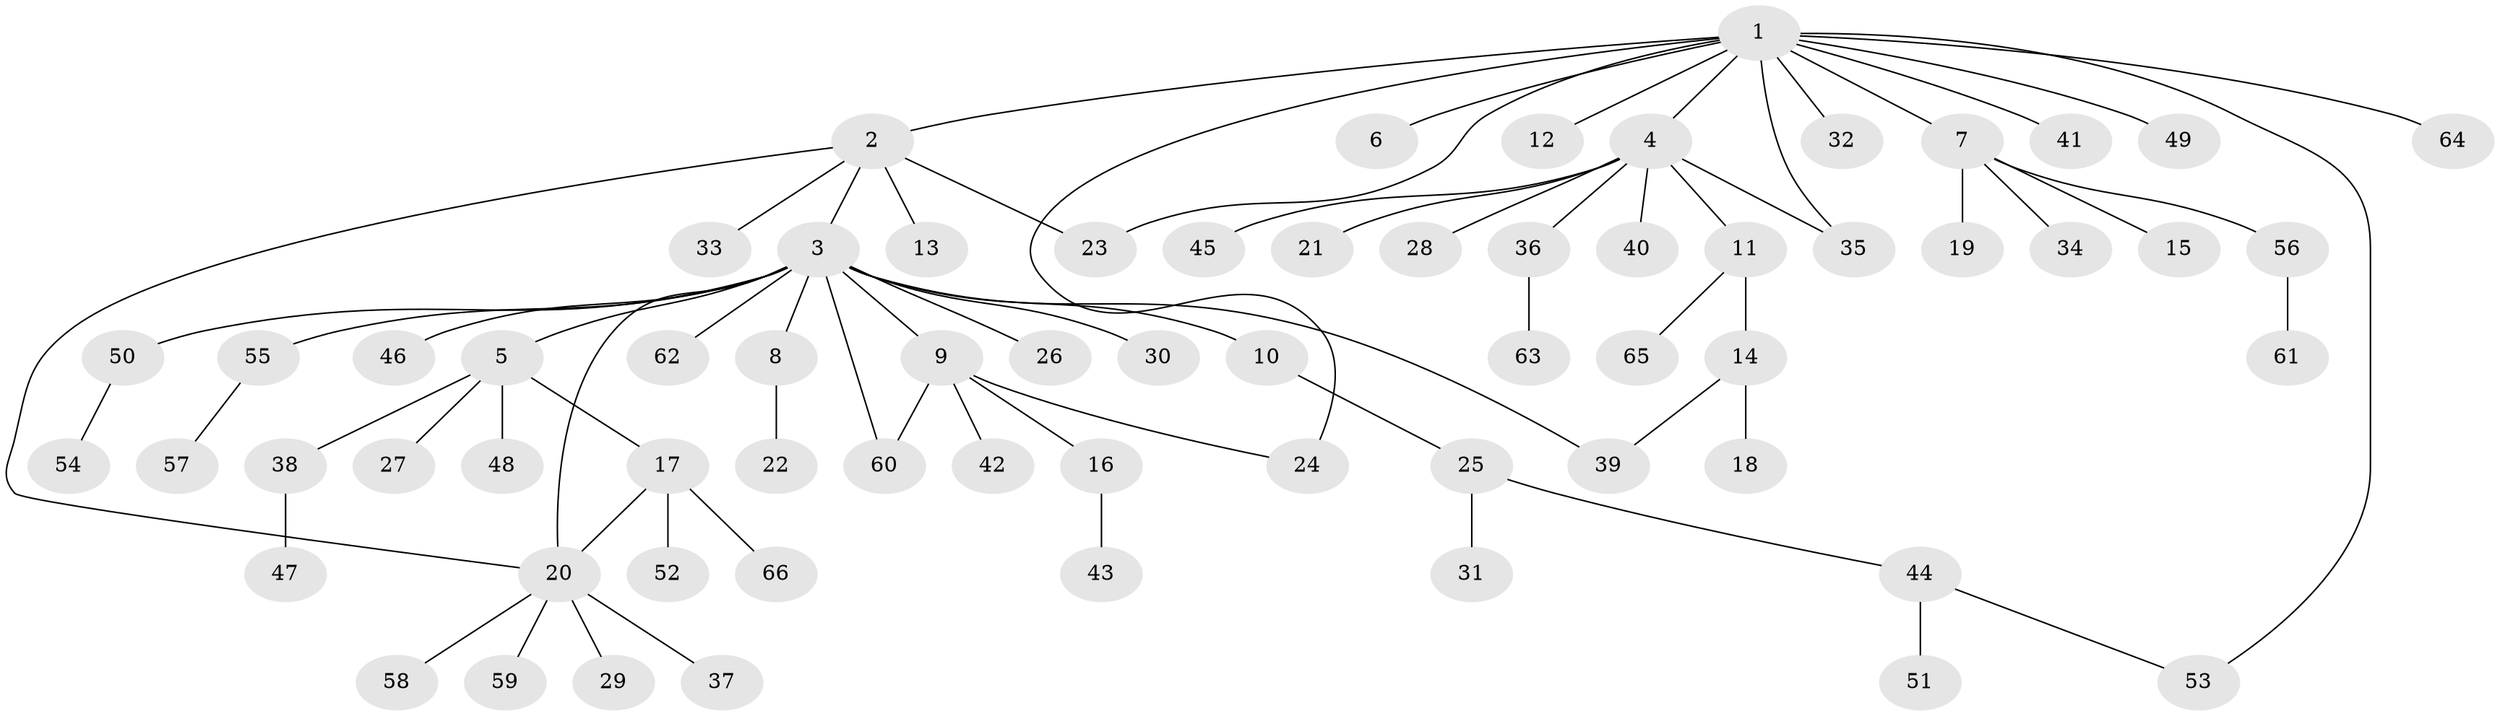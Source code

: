 // coarse degree distribution, {12: 0.020833333333333332, 5: 0.020833333333333332, 13: 0.020833333333333332, 7: 0.020833333333333332, 4: 0.0625, 1: 0.5625, 2: 0.22916666666666666, 3: 0.041666666666666664, 6: 0.020833333333333332}
// Generated by graph-tools (version 1.1) at 2025/50/03/04/25 22:50:42]
// undirected, 66 vertices, 73 edges
graph export_dot {
  node [color=gray90,style=filled];
  1;
  2;
  3;
  4;
  5;
  6;
  7;
  8;
  9;
  10;
  11;
  12;
  13;
  14;
  15;
  16;
  17;
  18;
  19;
  20;
  21;
  22;
  23;
  24;
  25;
  26;
  27;
  28;
  29;
  30;
  31;
  32;
  33;
  34;
  35;
  36;
  37;
  38;
  39;
  40;
  41;
  42;
  43;
  44;
  45;
  46;
  47;
  48;
  49;
  50;
  51;
  52;
  53;
  54;
  55;
  56;
  57;
  58;
  59;
  60;
  61;
  62;
  63;
  64;
  65;
  66;
  1 -- 2;
  1 -- 4;
  1 -- 6;
  1 -- 7;
  1 -- 12;
  1 -- 23;
  1 -- 24;
  1 -- 32;
  1 -- 35;
  1 -- 41;
  1 -- 49;
  1 -- 53;
  1 -- 64;
  2 -- 3;
  2 -- 13;
  2 -- 20;
  2 -- 23;
  2 -- 33;
  3 -- 5;
  3 -- 8;
  3 -- 9;
  3 -- 10;
  3 -- 20;
  3 -- 26;
  3 -- 30;
  3 -- 39;
  3 -- 46;
  3 -- 50;
  3 -- 55;
  3 -- 60;
  3 -- 62;
  4 -- 11;
  4 -- 21;
  4 -- 28;
  4 -- 35;
  4 -- 36;
  4 -- 40;
  4 -- 45;
  5 -- 17;
  5 -- 27;
  5 -- 38;
  5 -- 48;
  7 -- 15;
  7 -- 19;
  7 -- 34;
  7 -- 56;
  8 -- 22;
  9 -- 16;
  9 -- 24;
  9 -- 42;
  9 -- 60;
  10 -- 25;
  11 -- 14;
  11 -- 65;
  14 -- 18;
  14 -- 39;
  16 -- 43;
  17 -- 20;
  17 -- 52;
  17 -- 66;
  20 -- 29;
  20 -- 37;
  20 -- 58;
  20 -- 59;
  25 -- 31;
  25 -- 44;
  36 -- 63;
  38 -- 47;
  44 -- 51;
  44 -- 53;
  50 -- 54;
  55 -- 57;
  56 -- 61;
}
